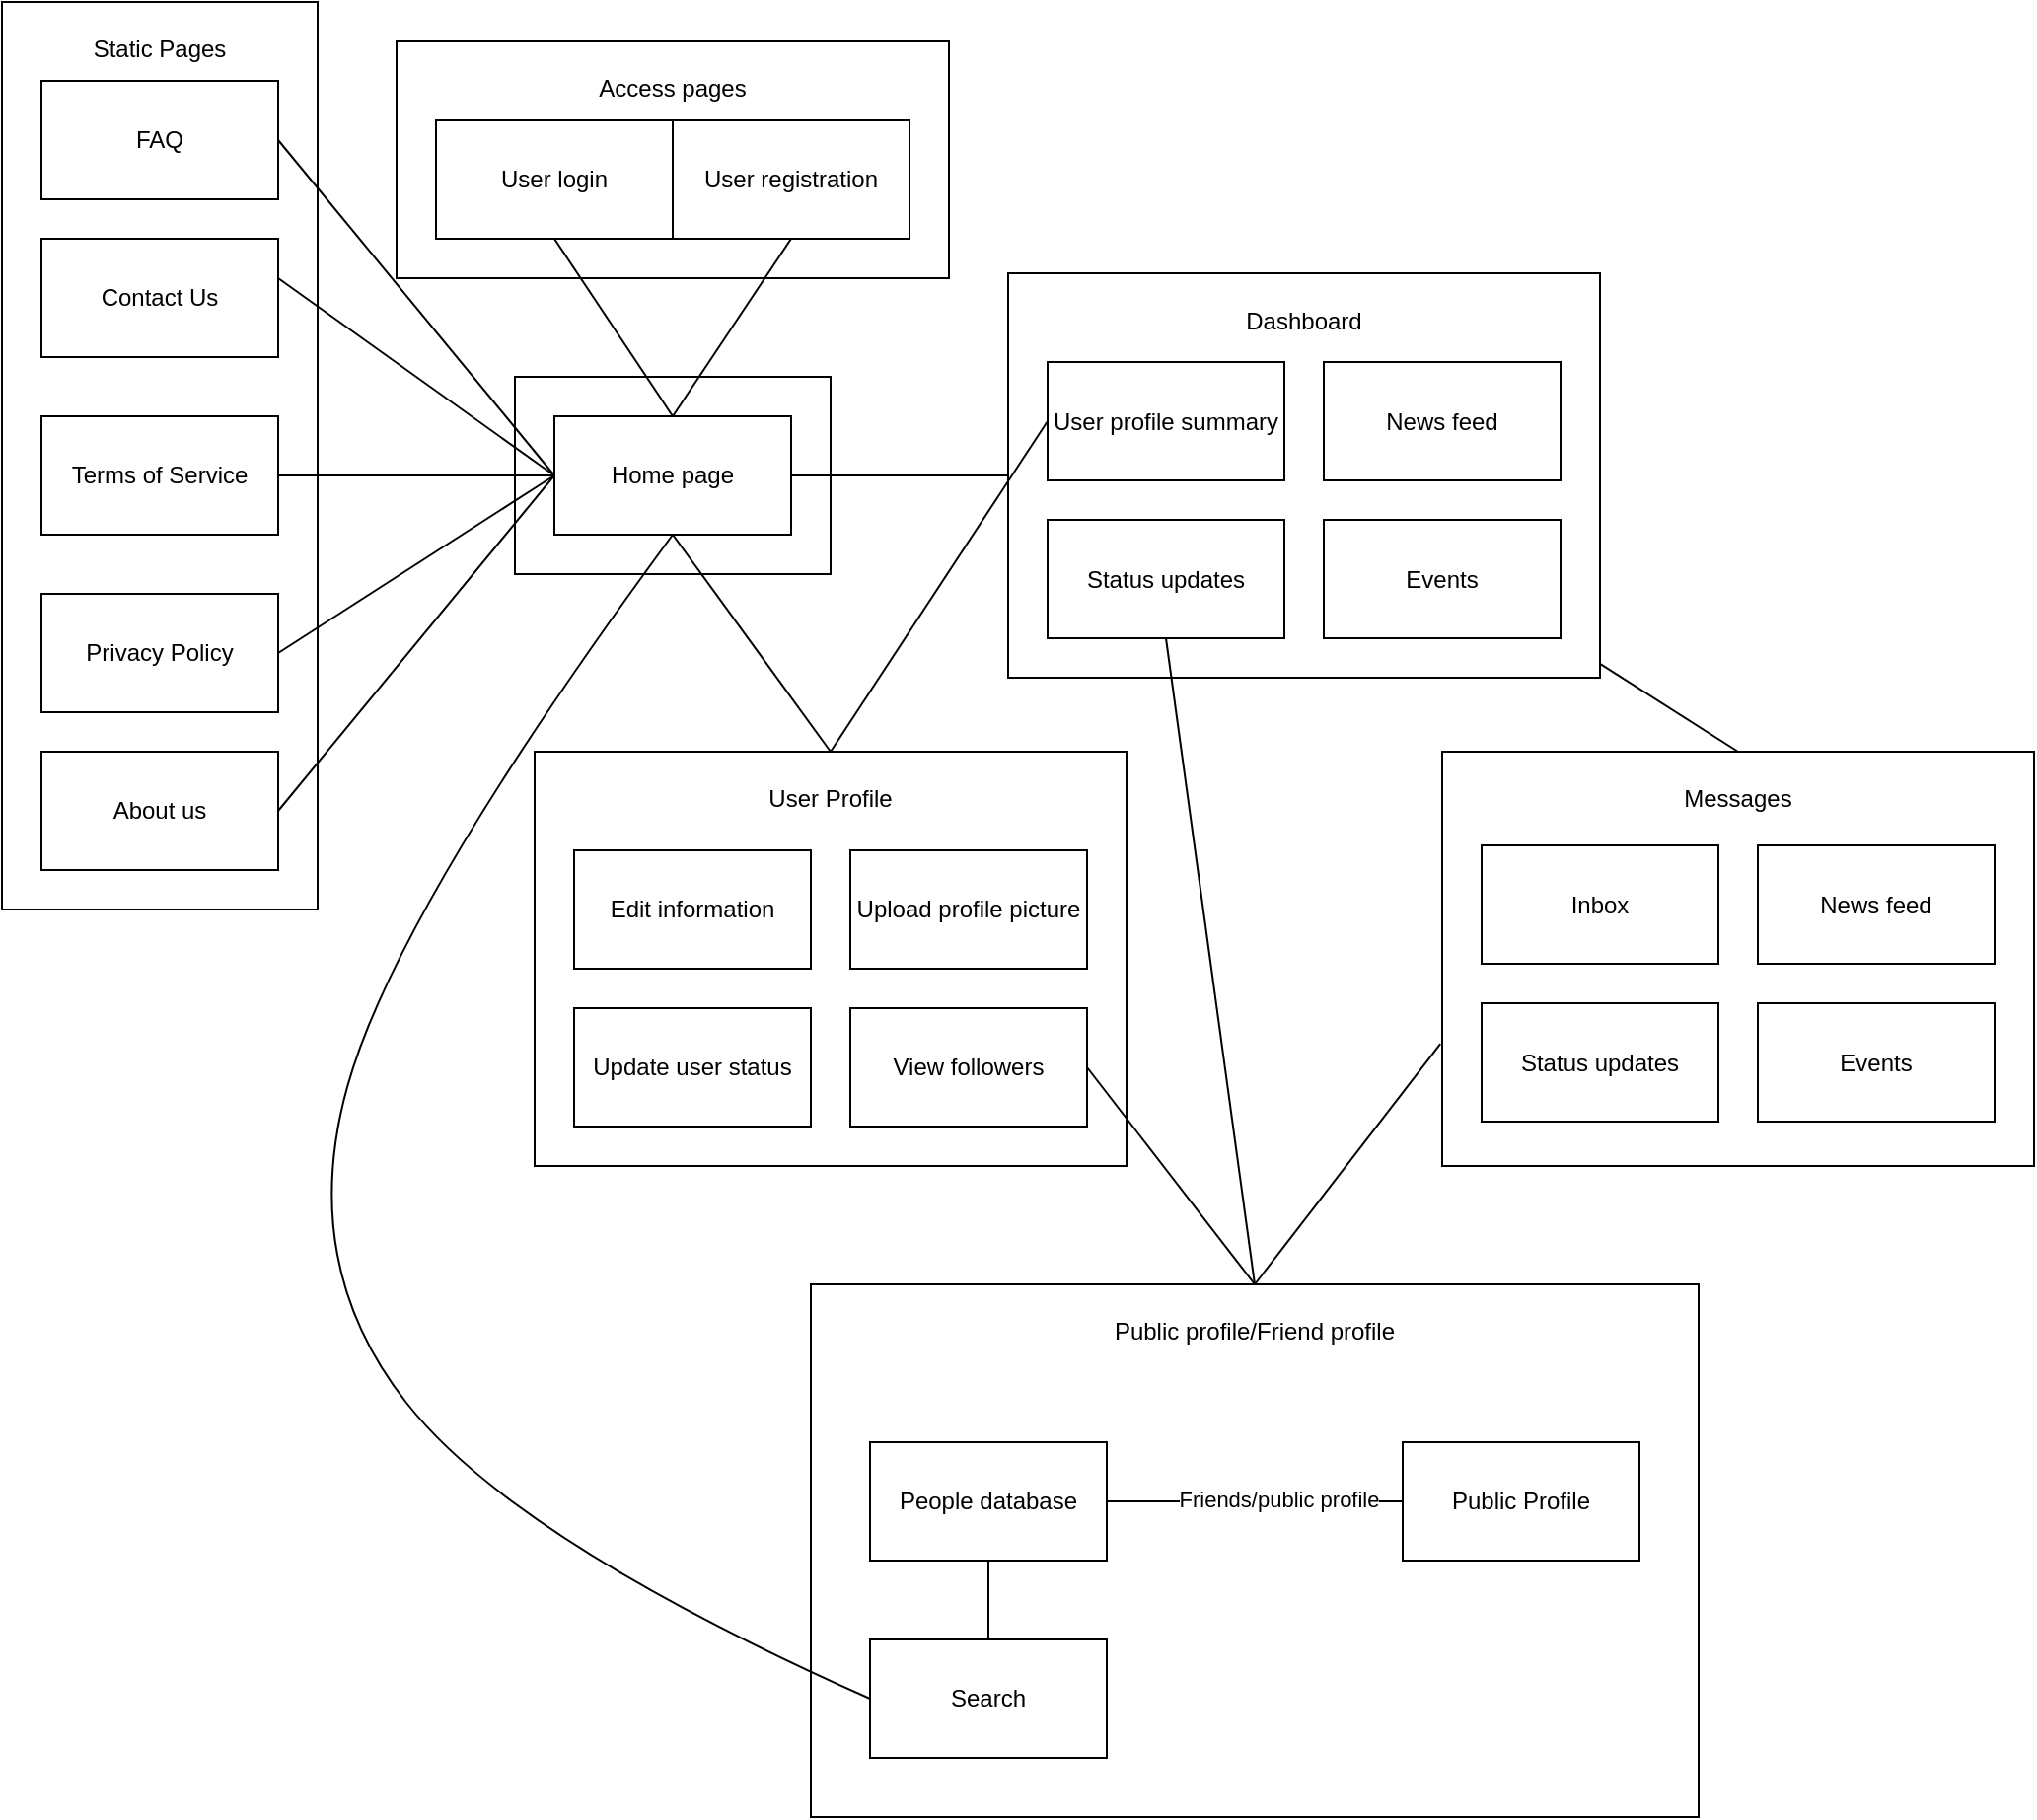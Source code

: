 <mxfile version="22.0.0" type="github">
  <diagram name="Page-1" id="UczJe5QvCEf2qfr6nweE">
    <mxGraphModel dx="1434" dy="792" grid="1" gridSize="10" guides="1" tooltips="1" connect="1" arrows="1" fold="1" page="1" pageScale="1" pageWidth="850" pageHeight="1100" math="0" shadow="0">
      <root>
        <mxCell id="0" />
        <mxCell id="1" parent="0" />
        <mxCell id="m2GISxBokxtjwMpfDroy-24" value="Access pages" style="rounded=0;whiteSpace=wrap;html=1;labelPosition=center;verticalLabelPosition=middle;align=center;verticalAlign=top;spacingTop=10;" vertex="1" parent="1">
          <mxGeometry x="240" y="40" width="280" height="120" as="geometry" />
        </mxCell>
        <mxCell id="m2GISxBokxtjwMpfDroy-1" value="Static Pages" style="rounded=0;whiteSpace=wrap;html=1;verticalAlign=top;spacingTop=10;" vertex="1" parent="1">
          <mxGeometry x="40" y="20" width="160" height="460" as="geometry" />
        </mxCell>
        <mxCell id="m2GISxBokxtjwMpfDroy-2" value="FAQ" style="rounded=0;whiteSpace=wrap;html=1;" vertex="1" parent="1">
          <mxGeometry x="60" y="60" width="120" height="60" as="geometry" />
        </mxCell>
        <mxCell id="m2GISxBokxtjwMpfDroy-3" value="Terms of Service" style="rounded=0;whiteSpace=wrap;html=1;" vertex="1" parent="1">
          <mxGeometry x="60" y="230" width="120" height="60" as="geometry" />
        </mxCell>
        <mxCell id="m2GISxBokxtjwMpfDroy-4" value="Contact Us" style="rounded=0;whiteSpace=wrap;html=1;" vertex="1" parent="1">
          <mxGeometry x="60" y="140" width="120" height="60" as="geometry" />
        </mxCell>
        <mxCell id="m2GISxBokxtjwMpfDroy-5" value="About us" style="rounded=0;whiteSpace=wrap;html=1;" vertex="1" parent="1">
          <mxGeometry x="60" y="400" width="120" height="60" as="geometry" />
        </mxCell>
        <mxCell id="m2GISxBokxtjwMpfDroy-6" value="Privacy Policy" style="rounded=0;whiteSpace=wrap;html=1;" vertex="1" parent="1">
          <mxGeometry x="60" y="320" width="120" height="60" as="geometry" />
        </mxCell>
        <mxCell id="m2GISxBokxtjwMpfDroy-7" value="" style="rounded=0;whiteSpace=wrap;html=1;" vertex="1" parent="1">
          <mxGeometry x="300" y="210" width="160" height="100" as="geometry" />
        </mxCell>
        <mxCell id="m2GISxBokxtjwMpfDroy-8" value="User login" style="rounded=0;whiteSpace=wrap;html=1;" vertex="1" parent="1">
          <mxGeometry x="260" y="80" width="120" height="60" as="geometry" />
        </mxCell>
        <mxCell id="m2GISxBokxtjwMpfDroy-9" value="User registration" style="rounded=0;whiteSpace=wrap;html=1;" vertex="1" parent="1">
          <mxGeometry x="380" y="80" width="120" height="60" as="geometry" />
        </mxCell>
        <mxCell id="m2GISxBokxtjwMpfDroy-10" value="Home page" style="rounded=0;whiteSpace=wrap;html=1;" vertex="1" parent="1">
          <mxGeometry x="320" y="230" width="120" height="60" as="geometry" />
        </mxCell>
        <mxCell id="m2GISxBokxtjwMpfDroy-13" value="" style="endArrow=none;html=1;rounded=0;entryX=0.5;entryY=1;entryDx=0;entryDy=0;" edge="1" parent="1" target="m2GISxBokxtjwMpfDroy-8">
          <mxGeometry width="50" height="50" relative="1" as="geometry">
            <mxPoint x="380" y="230" as="sourcePoint" />
            <mxPoint x="450" y="280" as="targetPoint" />
          </mxGeometry>
        </mxCell>
        <mxCell id="m2GISxBokxtjwMpfDroy-14" value="" style="endArrow=none;html=1;rounded=0;entryX=0.5;entryY=1;entryDx=0;entryDy=0;exitX=0.5;exitY=0;exitDx=0;exitDy=0;" edge="1" parent="1" source="m2GISxBokxtjwMpfDroy-10" target="m2GISxBokxtjwMpfDroy-9">
          <mxGeometry width="50" height="50" relative="1" as="geometry">
            <mxPoint x="390" y="220" as="sourcePoint" />
            <mxPoint x="330" y="140" as="targetPoint" />
          </mxGeometry>
        </mxCell>
        <mxCell id="m2GISxBokxtjwMpfDroy-16" value="" style="endArrow=none;html=1;rounded=0;entryX=0.5;entryY=1;entryDx=0;entryDy=0;exitX=0;exitY=0.5;exitDx=0;exitDy=0;" edge="1" parent="1" source="m2GISxBokxtjwMpfDroy-10">
          <mxGeometry width="50" height="50" relative="1" as="geometry">
            <mxPoint x="240" y="170" as="sourcePoint" />
            <mxPoint x="180" y="90" as="targetPoint" />
          </mxGeometry>
        </mxCell>
        <mxCell id="m2GISxBokxtjwMpfDroy-17" value="" style="endArrow=none;html=1;rounded=0;entryX=0.5;entryY=1;entryDx=0;entryDy=0;exitX=0;exitY=0.5;exitDx=0;exitDy=0;" edge="1" parent="1" source="m2GISxBokxtjwMpfDroy-10">
          <mxGeometry width="50" height="50" relative="1" as="geometry">
            <mxPoint x="320" y="330" as="sourcePoint" />
            <mxPoint x="180" y="160" as="targetPoint" />
          </mxGeometry>
        </mxCell>
        <mxCell id="m2GISxBokxtjwMpfDroy-21" value="" style="endArrow=none;html=1;rounded=0;entryX=0;entryY=0.5;entryDx=0;entryDy=0;exitX=1;exitY=0.5;exitDx=0;exitDy=0;" edge="1" parent="1" source="m2GISxBokxtjwMpfDroy-3" target="m2GISxBokxtjwMpfDroy-10">
          <mxGeometry width="50" height="50" relative="1" as="geometry">
            <mxPoint x="400" y="330" as="sourcePoint" />
            <mxPoint x="450" y="280" as="targetPoint" />
          </mxGeometry>
        </mxCell>
        <mxCell id="m2GISxBokxtjwMpfDroy-22" value="" style="endArrow=none;html=1;rounded=0;exitX=1;exitY=0.5;exitDx=0;exitDy=0;entryX=0;entryY=0.5;entryDx=0;entryDy=0;" edge="1" parent="1" source="m2GISxBokxtjwMpfDroy-6" target="m2GISxBokxtjwMpfDroy-10">
          <mxGeometry width="50" height="50" relative="1" as="geometry">
            <mxPoint x="400" y="330" as="sourcePoint" />
            <mxPoint x="450" y="280" as="targetPoint" />
          </mxGeometry>
        </mxCell>
        <mxCell id="m2GISxBokxtjwMpfDroy-23" value="" style="endArrow=none;html=1;rounded=0;exitX=1;exitY=0.5;exitDx=0;exitDy=0;entryX=0;entryY=0.5;entryDx=0;entryDy=0;" edge="1" parent="1" source="m2GISxBokxtjwMpfDroy-5" target="m2GISxBokxtjwMpfDroy-10">
          <mxGeometry width="50" height="50" relative="1" as="geometry">
            <mxPoint x="400" y="330" as="sourcePoint" />
            <mxPoint x="450" y="280" as="targetPoint" />
          </mxGeometry>
        </mxCell>
        <mxCell id="m2GISxBokxtjwMpfDroy-25" value="Dashboard" style="rounded=0;whiteSpace=wrap;html=1;labelPosition=center;verticalLabelPosition=middle;align=center;verticalAlign=top;spacingTop=10;" vertex="1" parent="1">
          <mxGeometry x="550" y="157.5" width="300" height="205" as="geometry" />
        </mxCell>
        <mxCell id="m2GISxBokxtjwMpfDroy-26" value="User profile summary" style="rounded=0;whiteSpace=wrap;html=1;" vertex="1" parent="1">
          <mxGeometry x="570" y="202.5" width="120" height="60" as="geometry" />
        </mxCell>
        <mxCell id="m2GISxBokxtjwMpfDroy-27" value="News feed" style="rounded=0;whiteSpace=wrap;html=1;" vertex="1" parent="1">
          <mxGeometry x="710" y="202.5" width="120" height="60" as="geometry" />
        </mxCell>
        <mxCell id="m2GISxBokxtjwMpfDroy-28" value="" style="endArrow=none;html=1;rounded=0;entryX=0;entryY=0.5;entryDx=0;entryDy=0;exitX=1;exitY=0.5;exitDx=0;exitDy=0;" edge="1" parent="1" source="m2GISxBokxtjwMpfDroy-10" target="m2GISxBokxtjwMpfDroy-25">
          <mxGeometry width="50" height="50" relative="1" as="geometry">
            <mxPoint x="440" y="270" as="sourcePoint" />
            <mxPoint x="450" y="280" as="targetPoint" />
          </mxGeometry>
        </mxCell>
        <mxCell id="m2GISxBokxtjwMpfDroy-29" value="Events" style="rounded=0;whiteSpace=wrap;html=1;" vertex="1" parent="1">
          <mxGeometry x="710" y="282.5" width="120" height="60" as="geometry" />
        </mxCell>
        <mxCell id="m2GISxBokxtjwMpfDroy-30" value="Status updates" style="rounded=0;whiteSpace=wrap;html=1;" vertex="1" parent="1">
          <mxGeometry x="570" y="282.5" width="120" height="60" as="geometry" />
        </mxCell>
        <mxCell id="m2GISxBokxtjwMpfDroy-31" value="User Profile" style="rounded=0;whiteSpace=wrap;html=1;labelPosition=center;verticalLabelPosition=middle;align=center;verticalAlign=top;spacingTop=10;" vertex="1" parent="1">
          <mxGeometry x="310" y="400" width="300" height="210" as="geometry" />
        </mxCell>
        <mxCell id="m2GISxBokxtjwMpfDroy-32" value="Edit information" style="rounded=0;whiteSpace=wrap;html=1;" vertex="1" parent="1">
          <mxGeometry x="330" y="450" width="120" height="60" as="geometry" />
        </mxCell>
        <mxCell id="m2GISxBokxtjwMpfDroy-33" value="Upload profile picture" style="rounded=0;whiteSpace=wrap;html=1;" vertex="1" parent="1">
          <mxGeometry x="470" y="450" width="120" height="60" as="geometry" />
        </mxCell>
        <mxCell id="m2GISxBokxtjwMpfDroy-34" value="View followers" style="rounded=0;whiteSpace=wrap;html=1;" vertex="1" parent="1">
          <mxGeometry x="470" y="530" width="120" height="60" as="geometry" />
        </mxCell>
        <mxCell id="m2GISxBokxtjwMpfDroy-35" value="Update user status" style="rounded=0;whiteSpace=wrap;html=1;" vertex="1" parent="1">
          <mxGeometry x="330" y="530" width="120" height="60" as="geometry" />
        </mxCell>
        <mxCell id="m2GISxBokxtjwMpfDroy-36" value="" style="endArrow=none;html=1;rounded=0;entryX=0;entryY=0.5;entryDx=0;entryDy=0;exitX=0.5;exitY=0;exitDx=0;exitDy=0;" edge="1" parent="1" source="m2GISxBokxtjwMpfDroy-31" target="m2GISxBokxtjwMpfDroy-26">
          <mxGeometry width="50" height="50" relative="1" as="geometry">
            <mxPoint x="400" y="330" as="sourcePoint" />
            <mxPoint x="450" y="280" as="targetPoint" />
          </mxGeometry>
        </mxCell>
        <mxCell id="m2GISxBokxtjwMpfDroy-37" value="" style="endArrow=none;html=1;rounded=0;entryX=0.5;entryY=1;entryDx=0;entryDy=0;exitX=0.5;exitY=0;exitDx=0;exitDy=0;" edge="1" parent="1" source="m2GISxBokxtjwMpfDroy-31" target="m2GISxBokxtjwMpfDroy-10">
          <mxGeometry width="50" height="50" relative="1" as="geometry">
            <mxPoint x="400" y="330" as="sourcePoint" />
            <mxPoint x="450" y="280" as="targetPoint" />
          </mxGeometry>
        </mxCell>
        <mxCell id="m2GISxBokxtjwMpfDroy-38" value="Messages" style="rounded=0;whiteSpace=wrap;html=1;labelPosition=center;verticalLabelPosition=middle;align=center;verticalAlign=top;spacingTop=10;" vertex="1" parent="1">
          <mxGeometry x="770" y="400" width="300" height="210" as="geometry" />
        </mxCell>
        <mxCell id="m2GISxBokxtjwMpfDroy-39" value="Inbox" style="rounded=0;whiteSpace=wrap;html=1;" vertex="1" parent="1">
          <mxGeometry x="790" y="447.5" width="120" height="60" as="geometry" />
        </mxCell>
        <mxCell id="m2GISxBokxtjwMpfDroy-40" value="News feed" style="rounded=0;whiteSpace=wrap;html=1;" vertex="1" parent="1">
          <mxGeometry x="930" y="447.5" width="120" height="60" as="geometry" />
        </mxCell>
        <mxCell id="m2GISxBokxtjwMpfDroy-41" value="Events" style="rounded=0;whiteSpace=wrap;html=1;" vertex="1" parent="1">
          <mxGeometry x="930" y="527.5" width="120" height="60" as="geometry" />
        </mxCell>
        <mxCell id="m2GISxBokxtjwMpfDroy-42" value="Status updates" style="rounded=0;whiteSpace=wrap;html=1;" vertex="1" parent="1">
          <mxGeometry x="790" y="527.5" width="120" height="60" as="geometry" />
        </mxCell>
        <mxCell id="m2GISxBokxtjwMpfDroy-43" value="" style="endArrow=none;html=1;rounded=0;exitX=0.5;exitY=0;exitDx=0;exitDy=0;" edge="1" parent="1" source="m2GISxBokxtjwMpfDroy-38" target="m2GISxBokxtjwMpfDroy-25">
          <mxGeometry width="50" height="50" relative="1" as="geometry">
            <mxPoint x="660" y="340" as="sourcePoint" />
            <mxPoint x="700" y="360" as="targetPoint" />
          </mxGeometry>
        </mxCell>
        <mxCell id="m2GISxBokxtjwMpfDroy-44" value="" style="endArrow=none;html=1;rounded=0;exitX=1;exitY=0.5;exitDx=0;exitDy=0;entryX=0.5;entryY=0;entryDx=0;entryDy=0;" edge="1" parent="1" source="m2GISxBokxtjwMpfDroy-34" target="m2GISxBokxtjwMpfDroy-45">
          <mxGeometry width="50" height="50" relative="1" as="geometry">
            <mxPoint x="660" y="340" as="sourcePoint" />
            <mxPoint x="460" y="690" as="targetPoint" />
          </mxGeometry>
        </mxCell>
        <mxCell id="m2GISxBokxtjwMpfDroy-45" value="Public profile/Friend profile" style="rounded=0;whiteSpace=wrap;html=1;labelPosition=center;verticalLabelPosition=middle;align=center;verticalAlign=top;spacingTop=10;" vertex="1" parent="1">
          <mxGeometry x="450" y="670" width="450" height="270" as="geometry" />
        </mxCell>
        <mxCell id="m2GISxBokxtjwMpfDroy-50" value="" style="endArrow=none;html=1;rounded=0;entryX=0.5;entryY=1;entryDx=0;entryDy=0;exitX=0.5;exitY=0;exitDx=0;exitDy=0;" edge="1" parent="1" source="m2GISxBokxtjwMpfDroy-45" target="m2GISxBokxtjwMpfDroy-30">
          <mxGeometry width="50" height="50" relative="1" as="geometry">
            <mxPoint x="620" y="560" as="sourcePoint" />
            <mxPoint x="670" y="510" as="targetPoint" />
          </mxGeometry>
        </mxCell>
        <mxCell id="m2GISxBokxtjwMpfDroy-51" value="" style="endArrow=none;html=1;rounded=0;entryX=-0.003;entryY=0.705;entryDx=0;entryDy=0;entryPerimeter=0;exitX=0.5;exitY=0;exitDx=0;exitDy=0;" edge="1" parent="1" source="m2GISxBokxtjwMpfDroy-45" target="m2GISxBokxtjwMpfDroy-38">
          <mxGeometry width="50" height="50" relative="1" as="geometry">
            <mxPoint x="620" y="660" as="sourcePoint" />
            <mxPoint x="670" y="610" as="targetPoint" />
          </mxGeometry>
        </mxCell>
        <mxCell id="m2GISxBokxtjwMpfDroy-52" value="People database" style="rounded=0;whiteSpace=wrap;html=1;" vertex="1" parent="1">
          <mxGeometry x="480" y="750" width="120" height="60" as="geometry" />
        </mxCell>
        <mxCell id="m2GISxBokxtjwMpfDroy-53" value="Public Profile" style="rounded=0;whiteSpace=wrap;html=1;" vertex="1" parent="1">
          <mxGeometry x="750" y="750" width="120" height="60" as="geometry" />
        </mxCell>
        <mxCell id="m2GISxBokxtjwMpfDroy-55" value="" style="endArrow=none;html=1;rounded=0;exitX=1;exitY=0.5;exitDx=0;exitDy=0;entryX=0;entryY=0.5;entryDx=0;entryDy=0;" edge="1" parent="1" source="m2GISxBokxtjwMpfDroy-52" target="m2GISxBokxtjwMpfDroy-53">
          <mxGeometry width="50" height="50" relative="1" as="geometry">
            <mxPoint x="620" y="660" as="sourcePoint" />
            <mxPoint x="670" y="610" as="targetPoint" />
          </mxGeometry>
        </mxCell>
        <mxCell id="m2GISxBokxtjwMpfDroy-56" value="Friends/public profile" style="edgeLabel;html=1;align=center;verticalAlign=middle;resizable=0;points=[];" vertex="1" connectable="0" parent="m2GISxBokxtjwMpfDroy-55">
          <mxGeometry x="0.16" y="1" relative="1" as="geometry">
            <mxPoint as="offset" />
          </mxGeometry>
        </mxCell>
        <mxCell id="m2GISxBokxtjwMpfDroy-57" value="Search" style="rounded=0;whiteSpace=wrap;html=1;" vertex="1" parent="1">
          <mxGeometry x="480" y="850" width="120" height="60" as="geometry" />
        </mxCell>
        <mxCell id="m2GISxBokxtjwMpfDroy-58" value="" style="endArrow=none;html=1;rounded=0;exitX=0.5;exitY=0;exitDx=0;exitDy=0;entryX=0.5;entryY=1;entryDx=0;entryDy=0;" edge="1" parent="1" source="m2GISxBokxtjwMpfDroy-57" target="m2GISxBokxtjwMpfDroy-52">
          <mxGeometry width="50" height="50" relative="1" as="geometry">
            <mxPoint x="620" y="560" as="sourcePoint" />
            <mxPoint x="670" y="510" as="targetPoint" />
          </mxGeometry>
        </mxCell>
        <mxCell id="m2GISxBokxtjwMpfDroy-59" value="" style="curved=1;endArrow=none;html=1;rounded=0;exitX=0;exitY=0.5;exitDx=0;exitDy=0;entryX=0.5;entryY=1;entryDx=0;entryDy=0;endFill=0;" edge="1" parent="1" source="m2GISxBokxtjwMpfDroy-57" target="m2GISxBokxtjwMpfDroy-10">
          <mxGeometry width="50" height="50" relative="1" as="geometry">
            <mxPoint x="620" y="560" as="sourcePoint" />
            <mxPoint x="670" y="510" as="targetPoint" />
            <Array as="points">
              <mxPoint x="300" y="800" />
              <mxPoint x="190" y="660" />
              <mxPoint x="240" y="480" />
            </Array>
          </mxGeometry>
        </mxCell>
      </root>
    </mxGraphModel>
  </diagram>
</mxfile>
